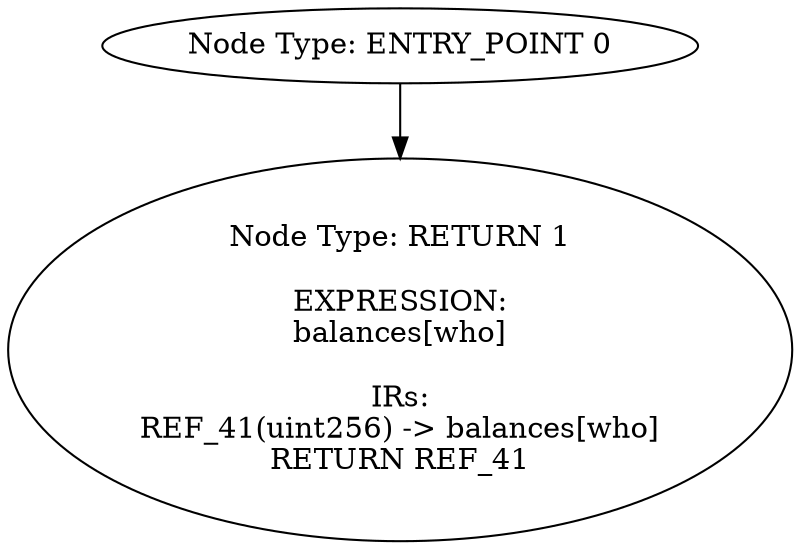 digraph{
0[label="Node Type: ENTRY_POINT 0
"];
0->1;
1[label="Node Type: RETURN 1

EXPRESSION:
balances[who]

IRs:
REF_41(uint256) -> balances[who]
RETURN REF_41"];
}
